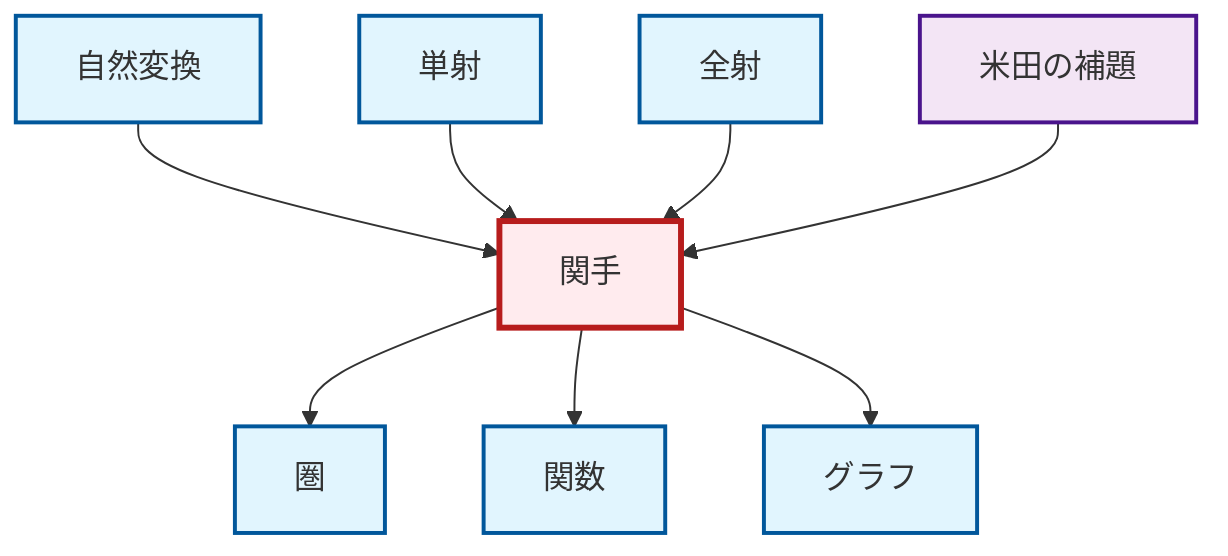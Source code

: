 graph TD
    classDef definition fill:#e1f5fe,stroke:#01579b,stroke-width:2px
    classDef theorem fill:#f3e5f5,stroke:#4a148c,stroke-width:2px
    classDef axiom fill:#fff3e0,stroke:#e65100,stroke-width:2px
    classDef example fill:#e8f5e9,stroke:#1b5e20,stroke-width:2px
    classDef current fill:#ffebee,stroke:#b71c1c,stroke-width:3px
    def-category["圏"]:::definition
    def-epimorphism["全射"]:::definition
    def-function["関数"]:::definition
    def-natural-transformation["自然変換"]:::definition
    def-graph["グラフ"]:::definition
    def-monomorphism["単射"]:::definition
    thm-yoneda["米田の補題"]:::theorem
    def-functor["関手"]:::definition
    def-functor --> def-category
    def-natural-transformation --> def-functor
    def-monomorphism --> def-functor
    def-functor --> def-function
    def-epimorphism --> def-functor
    def-functor --> def-graph
    thm-yoneda --> def-functor
    class def-functor current